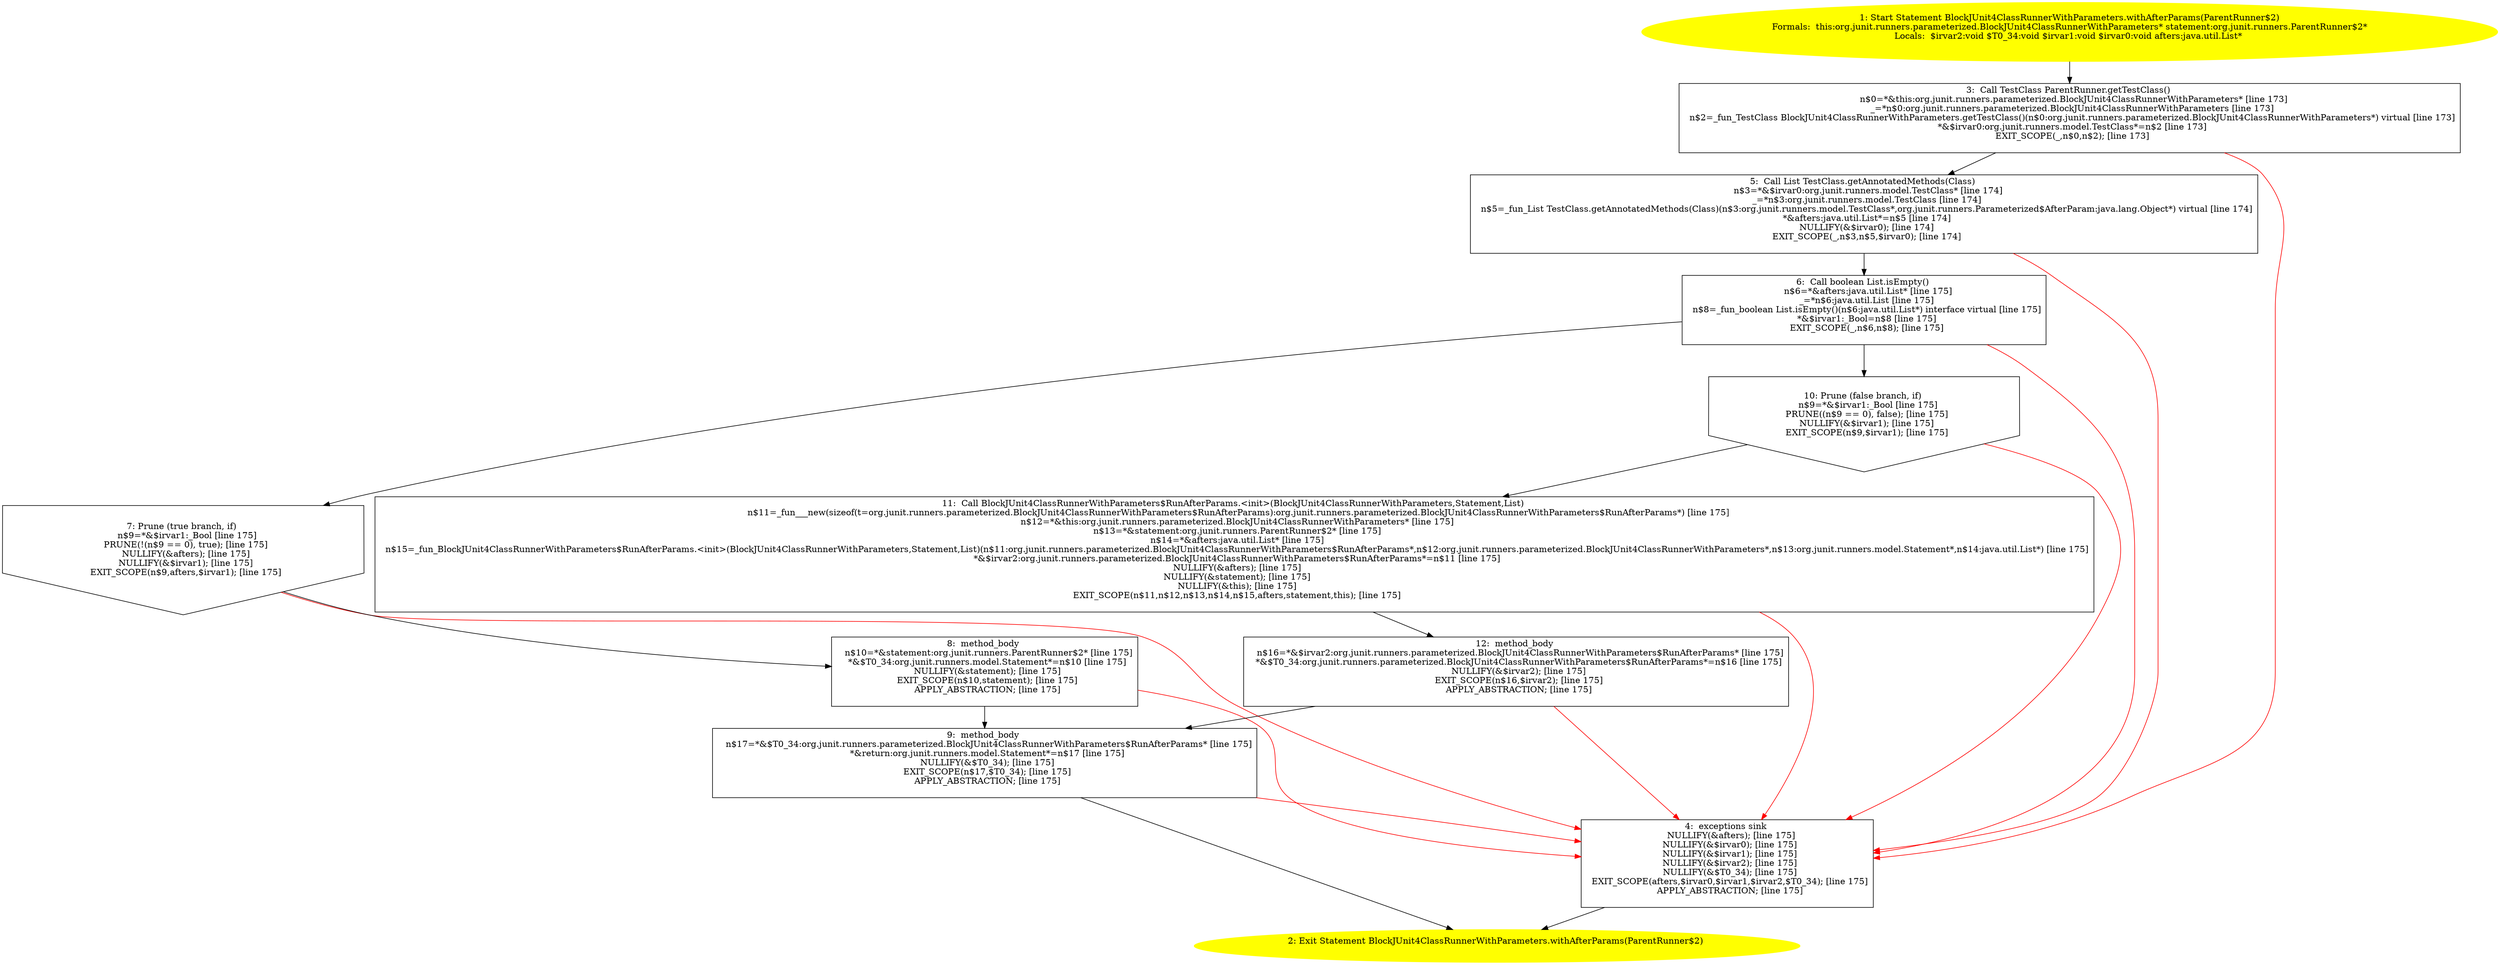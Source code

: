 /* @generated */
digraph cfg {
"org.junit.runners.parameterized.BlockJUnit4ClassRunnerWithParameters.withAfterParams(org.junit.runne.7ea7442db61a3daf944ded998f558203_1" [label="1: Start Statement BlockJUnit4ClassRunnerWithParameters.withAfterParams(ParentRunner$2)\nFormals:  this:org.junit.runners.parameterized.BlockJUnit4ClassRunnerWithParameters* statement:org.junit.runners.ParentRunner$2*\nLocals:  $irvar2:void $T0_34:void $irvar1:void $irvar0:void afters:java.util.List* \n  " color=yellow style=filled]
	

	 "org.junit.runners.parameterized.BlockJUnit4ClassRunnerWithParameters.withAfterParams(org.junit.runne.7ea7442db61a3daf944ded998f558203_1" -> "org.junit.runners.parameterized.BlockJUnit4ClassRunnerWithParameters.withAfterParams(org.junit.runne.7ea7442db61a3daf944ded998f558203_3" ;
"org.junit.runners.parameterized.BlockJUnit4ClassRunnerWithParameters.withAfterParams(org.junit.runne.7ea7442db61a3daf944ded998f558203_2" [label="2: Exit Statement BlockJUnit4ClassRunnerWithParameters.withAfterParams(ParentRunner$2) \n  " color=yellow style=filled]
	

"org.junit.runners.parameterized.BlockJUnit4ClassRunnerWithParameters.withAfterParams(org.junit.runne.7ea7442db61a3daf944ded998f558203_3" [label="3:  Call TestClass ParentRunner.getTestClass() \n   n$0=*&this:org.junit.runners.parameterized.BlockJUnit4ClassRunnerWithParameters* [line 173]\n  _=*n$0:org.junit.runners.parameterized.BlockJUnit4ClassRunnerWithParameters [line 173]\n  n$2=_fun_TestClass BlockJUnit4ClassRunnerWithParameters.getTestClass()(n$0:org.junit.runners.parameterized.BlockJUnit4ClassRunnerWithParameters*) virtual [line 173]\n  *&$irvar0:org.junit.runners.model.TestClass*=n$2 [line 173]\n  EXIT_SCOPE(_,n$0,n$2); [line 173]\n " shape="box"]
	

	 "org.junit.runners.parameterized.BlockJUnit4ClassRunnerWithParameters.withAfterParams(org.junit.runne.7ea7442db61a3daf944ded998f558203_3" -> "org.junit.runners.parameterized.BlockJUnit4ClassRunnerWithParameters.withAfterParams(org.junit.runne.7ea7442db61a3daf944ded998f558203_5" ;
	 "org.junit.runners.parameterized.BlockJUnit4ClassRunnerWithParameters.withAfterParams(org.junit.runne.7ea7442db61a3daf944ded998f558203_3" -> "org.junit.runners.parameterized.BlockJUnit4ClassRunnerWithParameters.withAfterParams(org.junit.runne.7ea7442db61a3daf944ded998f558203_4" [color="red" ];
"org.junit.runners.parameterized.BlockJUnit4ClassRunnerWithParameters.withAfterParams(org.junit.runne.7ea7442db61a3daf944ded998f558203_4" [label="4:  exceptions sink \n   NULLIFY(&afters); [line 175]\n  NULLIFY(&$irvar0); [line 175]\n  NULLIFY(&$irvar1); [line 175]\n  NULLIFY(&$irvar2); [line 175]\n  NULLIFY(&$T0_34); [line 175]\n  EXIT_SCOPE(afters,$irvar0,$irvar1,$irvar2,$T0_34); [line 175]\n  APPLY_ABSTRACTION; [line 175]\n " shape="box"]
	

	 "org.junit.runners.parameterized.BlockJUnit4ClassRunnerWithParameters.withAfterParams(org.junit.runne.7ea7442db61a3daf944ded998f558203_4" -> "org.junit.runners.parameterized.BlockJUnit4ClassRunnerWithParameters.withAfterParams(org.junit.runne.7ea7442db61a3daf944ded998f558203_2" ;
"org.junit.runners.parameterized.BlockJUnit4ClassRunnerWithParameters.withAfterParams(org.junit.runne.7ea7442db61a3daf944ded998f558203_5" [label="5:  Call List TestClass.getAnnotatedMethods(Class) \n   n$3=*&$irvar0:org.junit.runners.model.TestClass* [line 174]\n  _=*n$3:org.junit.runners.model.TestClass [line 174]\n  n$5=_fun_List TestClass.getAnnotatedMethods(Class)(n$3:org.junit.runners.model.TestClass*,org.junit.runners.Parameterized$AfterParam:java.lang.Object*) virtual [line 174]\n  *&afters:java.util.List*=n$5 [line 174]\n  NULLIFY(&$irvar0); [line 174]\n  EXIT_SCOPE(_,n$3,n$5,$irvar0); [line 174]\n " shape="box"]
	

	 "org.junit.runners.parameterized.BlockJUnit4ClassRunnerWithParameters.withAfterParams(org.junit.runne.7ea7442db61a3daf944ded998f558203_5" -> "org.junit.runners.parameterized.BlockJUnit4ClassRunnerWithParameters.withAfterParams(org.junit.runne.7ea7442db61a3daf944ded998f558203_6" ;
	 "org.junit.runners.parameterized.BlockJUnit4ClassRunnerWithParameters.withAfterParams(org.junit.runne.7ea7442db61a3daf944ded998f558203_5" -> "org.junit.runners.parameterized.BlockJUnit4ClassRunnerWithParameters.withAfterParams(org.junit.runne.7ea7442db61a3daf944ded998f558203_4" [color="red" ];
"org.junit.runners.parameterized.BlockJUnit4ClassRunnerWithParameters.withAfterParams(org.junit.runne.7ea7442db61a3daf944ded998f558203_6" [label="6:  Call boolean List.isEmpty() \n   n$6=*&afters:java.util.List* [line 175]\n  _=*n$6:java.util.List [line 175]\n  n$8=_fun_boolean List.isEmpty()(n$6:java.util.List*) interface virtual [line 175]\n  *&$irvar1:_Bool=n$8 [line 175]\n  EXIT_SCOPE(_,n$6,n$8); [line 175]\n " shape="box"]
	

	 "org.junit.runners.parameterized.BlockJUnit4ClassRunnerWithParameters.withAfterParams(org.junit.runne.7ea7442db61a3daf944ded998f558203_6" -> "org.junit.runners.parameterized.BlockJUnit4ClassRunnerWithParameters.withAfterParams(org.junit.runne.7ea7442db61a3daf944ded998f558203_7" ;
	 "org.junit.runners.parameterized.BlockJUnit4ClassRunnerWithParameters.withAfterParams(org.junit.runne.7ea7442db61a3daf944ded998f558203_6" -> "org.junit.runners.parameterized.BlockJUnit4ClassRunnerWithParameters.withAfterParams(org.junit.runne.7ea7442db61a3daf944ded998f558203_10" ;
	 "org.junit.runners.parameterized.BlockJUnit4ClassRunnerWithParameters.withAfterParams(org.junit.runne.7ea7442db61a3daf944ded998f558203_6" -> "org.junit.runners.parameterized.BlockJUnit4ClassRunnerWithParameters.withAfterParams(org.junit.runne.7ea7442db61a3daf944ded998f558203_4" [color="red" ];
"org.junit.runners.parameterized.BlockJUnit4ClassRunnerWithParameters.withAfterParams(org.junit.runne.7ea7442db61a3daf944ded998f558203_7" [label="7: Prune (true branch, if) \n   n$9=*&$irvar1:_Bool [line 175]\n  PRUNE(!(n$9 == 0), true); [line 175]\n  NULLIFY(&afters); [line 175]\n  NULLIFY(&$irvar1); [line 175]\n  EXIT_SCOPE(n$9,afters,$irvar1); [line 175]\n " shape="invhouse"]
	

	 "org.junit.runners.parameterized.BlockJUnit4ClassRunnerWithParameters.withAfterParams(org.junit.runne.7ea7442db61a3daf944ded998f558203_7" -> "org.junit.runners.parameterized.BlockJUnit4ClassRunnerWithParameters.withAfterParams(org.junit.runne.7ea7442db61a3daf944ded998f558203_8" ;
	 "org.junit.runners.parameterized.BlockJUnit4ClassRunnerWithParameters.withAfterParams(org.junit.runne.7ea7442db61a3daf944ded998f558203_7" -> "org.junit.runners.parameterized.BlockJUnit4ClassRunnerWithParameters.withAfterParams(org.junit.runne.7ea7442db61a3daf944ded998f558203_4" [color="red" ];
"org.junit.runners.parameterized.BlockJUnit4ClassRunnerWithParameters.withAfterParams(org.junit.runne.7ea7442db61a3daf944ded998f558203_8" [label="8:  method_body \n   n$10=*&statement:org.junit.runners.ParentRunner$2* [line 175]\n  *&$T0_34:org.junit.runners.model.Statement*=n$10 [line 175]\n  NULLIFY(&statement); [line 175]\n  EXIT_SCOPE(n$10,statement); [line 175]\n  APPLY_ABSTRACTION; [line 175]\n " shape="box"]
	

	 "org.junit.runners.parameterized.BlockJUnit4ClassRunnerWithParameters.withAfterParams(org.junit.runne.7ea7442db61a3daf944ded998f558203_8" -> "org.junit.runners.parameterized.BlockJUnit4ClassRunnerWithParameters.withAfterParams(org.junit.runne.7ea7442db61a3daf944ded998f558203_9" ;
	 "org.junit.runners.parameterized.BlockJUnit4ClassRunnerWithParameters.withAfterParams(org.junit.runne.7ea7442db61a3daf944ded998f558203_8" -> "org.junit.runners.parameterized.BlockJUnit4ClassRunnerWithParameters.withAfterParams(org.junit.runne.7ea7442db61a3daf944ded998f558203_4" [color="red" ];
"org.junit.runners.parameterized.BlockJUnit4ClassRunnerWithParameters.withAfterParams(org.junit.runne.7ea7442db61a3daf944ded998f558203_9" [label="9:  method_body \n   n$17=*&$T0_34:org.junit.runners.parameterized.BlockJUnit4ClassRunnerWithParameters$RunAfterParams* [line 175]\n  *&return:org.junit.runners.model.Statement*=n$17 [line 175]\n  NULLIFY(&$T0_34); [line 175]\n  EXIT_SCOPE(n$17,$T0_34); [line 175]\n  APPLY_ABSTRACTION; [line 175]\n " shape="box"]
	

	 "org.junit.runners.parameterized.BlockJUnit4ClassRunnerWithParameters.withAfterParams(org.junit.runne.7ea7442db61a3daf944ded998f558203_9" -> "org.junit.runners.parameterized.BlockJUnit4ClassRunnerWithParameters.withAfterParams(org.junit.runne.7ea7442db61a3daf944ded998f558203_2" ;
	 "org.junit.runners.parameterized.BlockJUnit4ClassRunnerWithParameters.withAfterParams(org.junit.runne.7ea7442db61a3daf944ded998f558203_9" -> "org.junit.runners.parameterized.BlockJUnit4ClassRunnerWithParameters.withAfterParams(org.junit.runne.7ea7442db61a3daf944ded998f558203_4" [color="red" ];
"org.junit.runners.parameterized.BlockJUnit4ClassRunnerWithParameters.withAfterParams(org.junit.runne.7ea7442db61a3daf944ded998f558203_10" [label="10: Prune (false branch, if) \n   n$9=*&$irvar1:_Bool [line 175]\n  PRUNE((n$9 == 0), false); [line 175]\n  NULLIFY(&$irvar1); [line 175]\n  EXIT_SCOPE(n$9,$irvar1); [line 175]\n " shape="invhouse"]
	

	 "org.junit.runners.parameterized.BlockJUnit4ClassRunnerWithParameters.withAfterParams(org.junit.runne.7ea7442db61a3daf944ded998f558203_10" -> "org.junit.runners.parameterized.BlockJUnit4ClassRunnerWithParameters.withAfterParams(org.junit.runne.7ea7442db61a3daf944ded998f558203_11" ;
	 "org.junit.runners.parameterized.BlockJUnit4ClassRunnerWithParameters.withAfterParams(org.junit.runne.7ea7442db61a3daf944ded998f558203_10" -> "org.junit.runners.parameterized.BlockJUnit4ClassRunnerWithParameters.withAfterParams(org.junit.runne.7ea7442db61a3daf944ded998f558203_4" [color="red" ];
"org.junit.runners.parameterized.BlockJUnit4ClassRunnerWithParameters.withAfterParams(org.junit.runne.7ea7442db61a3daf944ded998f558203_11" [label="11:  Call BlockJUnit4ClassRunnerWithParameters$RunAfterParams.<init>(BlockJUnit4ClassRunnerWithParameters,Statement,List) \n   n$11=_fun___new(sizeof(t=org.junit.runners.parameterized.BlockJUnit4ClassRunnerWithParameters$RunAfterParams):org.junit.runners.parameterized.BlockJUnit4ClassRunnerWithParameters$RunAfterParams*) [line 175]\n  n$12=*&this:org.junit.runners.parameterized.BlockJUnit4ClassRunnerWithParameters* [line 175]\n  n$13=*&statement:org.junit.runners.ParentRunner$2* [line 175]\n  n$14=*&afters:java.util.List* [line 175]\n  n$15=_fun_BlockJUnit4ClassRunnerWithParameters$RunAfterParams.<init>(BlockJUnit4ClassRunnerWithParameters,Statement,List)(n$11:org.junit.runners.parameterized.BlockJUnit4ClassRunnerWithParameters$RunAfterParams*,n$12:org.junit.runners.parameterized.BlockJUnit4ClassRunnerWithParameters*,n$13:org.junit.runners.model.Statement*,n$14:java.util.List*) [line 175]\n  *&$irvar2:org.junit.runners.parameterized.BlockJUnit4ClassRunnerWithParameters$RunAfterParams*=n$11 [line 175]\n  NULLIFY(&afters); [line 175]\n  NULLIFY(&statement); [line 175]\n  NULLIFY(&this); [line 175]\n  EXIT_SCOPE(n$11,n$12,n$13,n$14,n$15,afters,statement,this); [line 175]\n " shape="box"]
	

	 "org.junit.runners.parameterized.BlockJUnit4ClassRunnerWithParameters.withAfterParams(org.junit.runne.7ea7442db61a3daf944ded998f558203_11" -> "org.junit.runners.parameterized.BlockJUnit4ClassRunnerWithParameters.withAfterParams(org.junit.runne.7ea7442db61a3daf944ded998f558203_12" ;
	 "org.junit.runners.parameterized.BlockJUnit4ClassRunnerWithParameters.withAfterParams(org.junit.runne.7ea7442db61a3daf944ded998f558203_11" -> "org.junit.runners.parameterized.BlockJUnit4ClassRunnerWithParameters.withAfterParams(org.junit.runne.7ea7442db61a3daf944ded998f558203_4" [color="red" ];
"org.junit.runners.parameterized.BlockJUnit4ClassRunnerWithParameters.withAfterParams(org.junit.runne.7ea7442db61a3daf944ded998f558203_12" [label="12:  method_body \n   n$16=*&$irvar2:org.junit.runners.parameterized.BlockJUnit4ClassRunnerWithParameters$RunAfterParams* [line 175]\n  *&$T0_34:org.junit.runners.parameterized.BlockJUnit4ClassRunnerWithParameters$RunAfterParams*=n$16 [line 175]\n  NULLIFY(&$irvar2); [line 175]\n  EXIT_SCOPE(n$16,$irvar2); [line 175]\n  APPLY_ABSTRACTION; [line 175]\n " shape="box"]
	

	 "org.junit.runners.parameterized.BlockJUnit4ClassRunnerWithParameters.withAfterParams(org.junit.runne.7ea7442db61a3daf944ded998f558203_12" -> "org.junit.runners.parameterized.BlockJUnit4ClassRunnerWithParameters.withAfterParams(org.junit.runne.7ea7442db61a3daf944ded998f558203_9" ;
	 "org.junit.runners.parameterized.BlockJUnit4ClassRunnerWithParameters.withAfterParams(org.junit.runne.7ea7442db61a3daf944ded998f558203_12" -> "org.junit.runners.parameterized.BlockJUnit4ClassRunnerWithParameters.withAfterParams(org.junit.runne.7ea7442db61a3daf944ded998f558203_4" [color="red" ];
}
